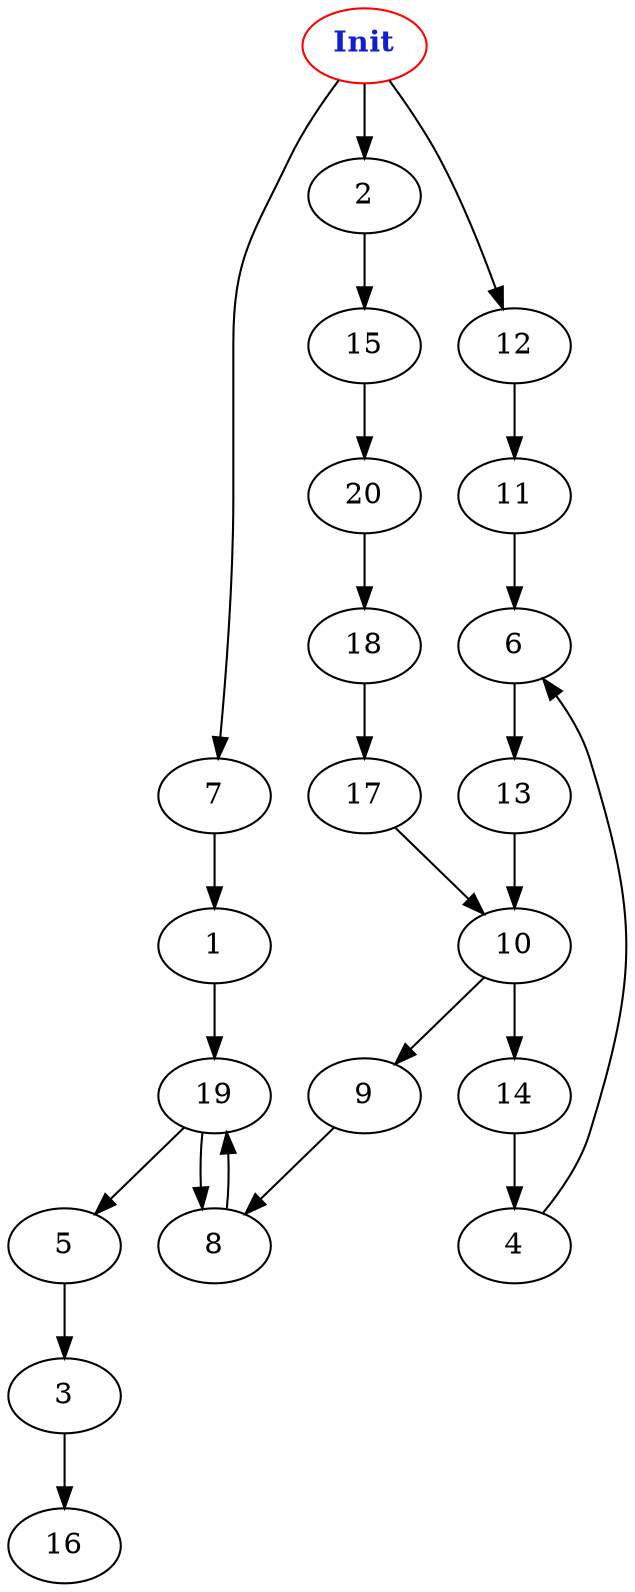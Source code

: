 digraph "Net Graph with 21 nodes" {
edge ["class"="link-class"]
"0" ["color"="red","label"=<<b>Init</b>>,"fontcolor"="#1020d0"]
"0" -> "7" ["weight"="1.0"]
"0" -> "12" ["weight"="1.0"]
"0" -> "2" ["weight"="2.0"]
"7" -> "1" ["weight"="9.0"]
"12" -> "11" ["weight"="8.0"]
"2" -> "15" ["weight"="1.0"]
"5" -> "3" ["weight"="1.0"]
"3" -> "16" ["weight"="6.0"]
"10" -> "14" ["weight"="7.0"]
"10" -> "9" ["weight"="3.0"]
"14" -> "4" ["weight"="8.0"]
"9" -> "8" ["weight"="2.0"]
"8" -> "19" ["weight"="6.0"]
"19" -> "5" ["weight"="1.0"]
"19" -> "8" ["weight"="1.0"]
"4" -> "6" ["weight"="7.0"]
"6" -> "13" ["weight"="9.0"]
"20" -> "18" ["weight"="6.0"]
"18" -> "17" ["weight"="1.0"]
"17" -> "10" ["weight"="1.0"]
"1" -> "19" ["weight"="3.0"]
"13" -> "10" ["weight"="1.0"]
"15" -> "20" ["weight"="8.0"]
"11" -> "6" ["weight"="9.0"]
}
